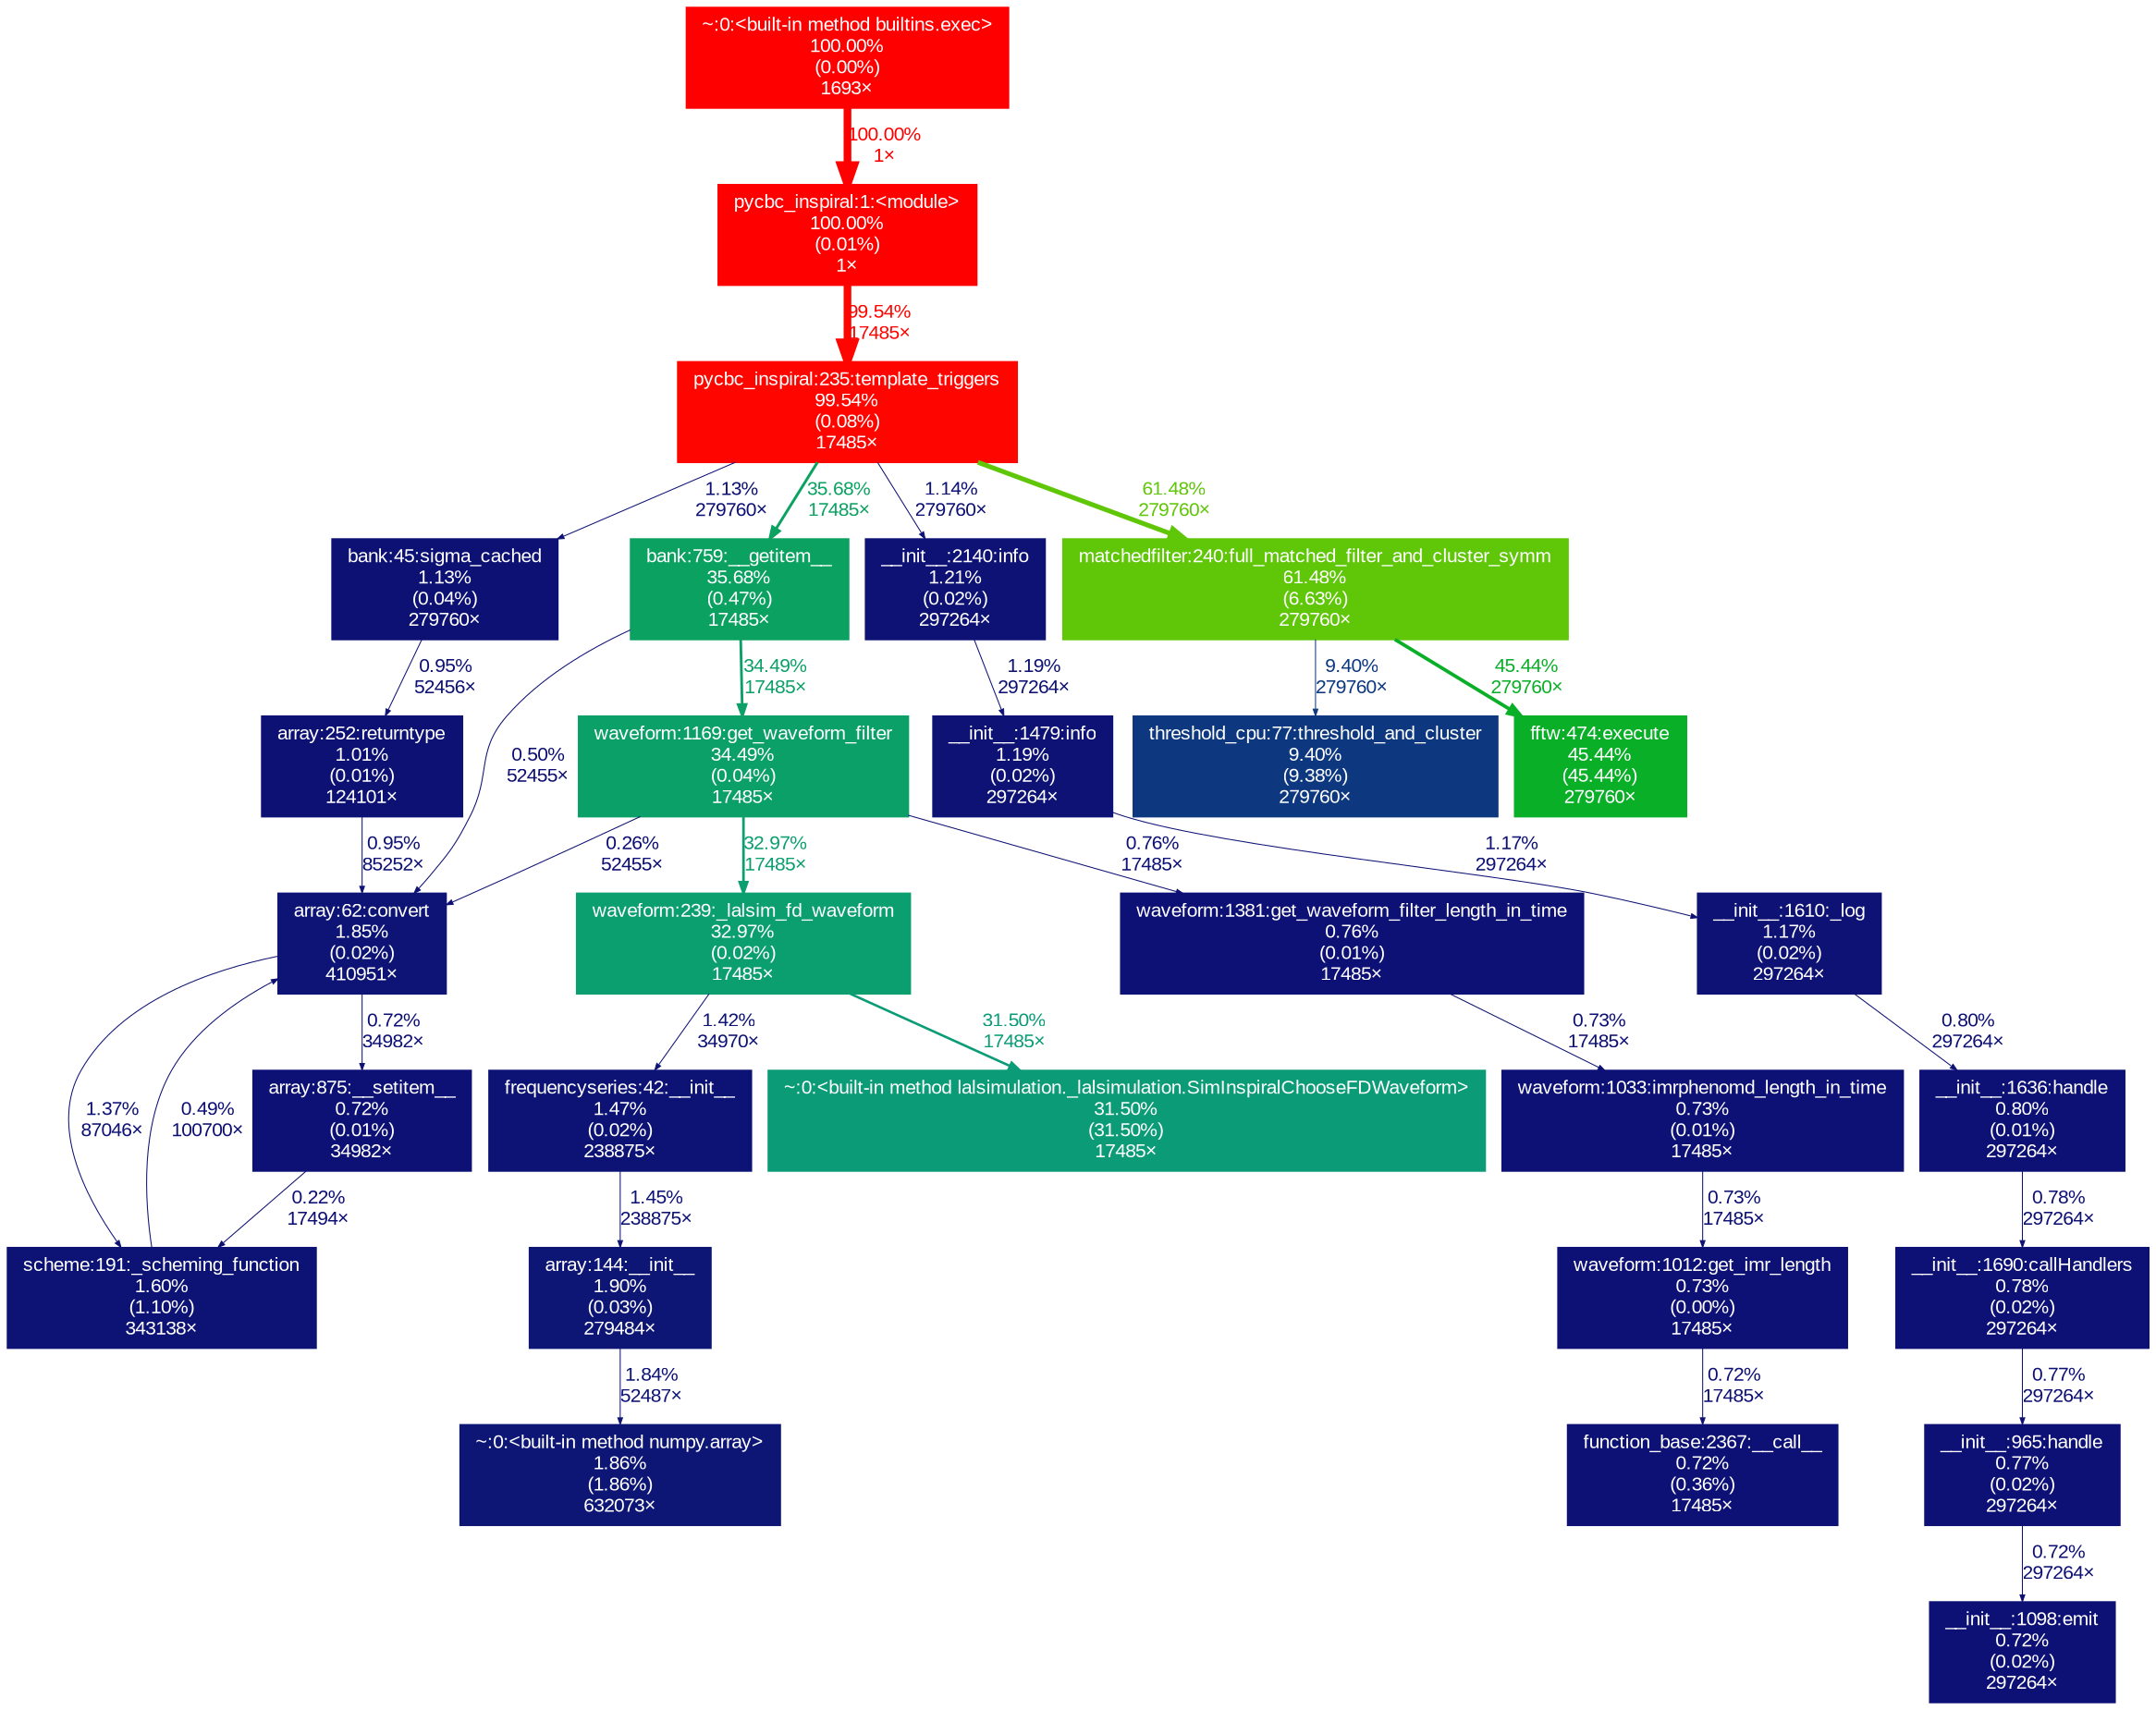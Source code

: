 digraph {
	graph [fontname=Arial, nodesep=0.125, ranksep=0.25];
	node [fontcolor=white, fontname=Arial, height=0, shape=box, style=filled, width=0];
	edge [fontname=Arial];
	590 [color="#ff0000", fontcolor="#ffffff", fontsize="10.00", label="pycbc_inspiral:1:<module>\n100.00%\n(0.01%)\n1×", tooltip="/Users/neereshkumarperla/miniconda3/envs/pycbc/bin/pycbc_inspiral"];
	590 -> 2440 [arrowsize="1.00", color="#fe0500", fontcolor="#fe0500", fontsize="10.00", label="99.54%\n17485×", labeldistance="3.98", penwidth="3.98"];
	1805 [color="#0d1375", fontcolor="#ffffff", fontsize="10.00", label="scheme:191:_scheming_function\n1.60%\n(1.10%)\n343138×", tooltip="/Users/neereshkumarperla/miniconda3/envs/pycbc/lib/python3.11/site-packages/pycbc/scheme.py"];
	1805 -> 4580 [arrowsize="0.35", color="#0d0f73", fontcolor="#0d0f73", fontsize="10.00", label="0.49%\n100700×", labeldistance="0.50", penwidth="0.50"];
	1881 [color="#ff0000", fontcolor="#ffffff", fontsize="10.00", label="~:0:<built-in method builtins.exec>\n100.00%\n(0.00%)\n1693×", tooltip="~"];
	1881 -> 590 [arrowsize="1.00", color="#ff0000", fontcolor="#ff0000", fontsize="10.00", label="100.00%\n1×", labeldistance="4.00", penwidth="4.00"];
	2057 [color="#0d1575", fontcolor="#ffffff", fontsize="10.00", label="array:144:__init__\n1.90%\n(0.03%)\n279484×", tooltip="/Users/neereshkumarperla/miniconda3/envs/pycbc/lib/python3.11/site-packages/pycbc/types/array.py"];
	2057 -> 2731 [arrowsize="0.35", color="#0d1475", fontcolor="#0d1475", fontsize="10.00", label="1.84%\n52487×", labeldistance="0.50", penwidth="0.50"];
	2058 [color="#0d1174", fontcolor="#ffffff", fontsize="10.00", label="bank:45:sigma_cached\n1.13%\n(0.04%)\n279760×", tooltip="/Users/neereshkumarperla/miniconda3/envs/pycbc/lib/python3.11/site-packages/pycbc/waveform/bank.py"];
	2058 -> 4581 [arrowsize="0.35", color="#0d1174", fontcolor="#0d1174", fontsize="10.00", label="0.95%\n52456×", labeldistance="0.50", penwidth="0.50"];
	2059 [color="#0ba261", fontcolor="#ffffff", fontsize="10.00", label="bank:759:__getitem__\n35.68%\n(0.47%)\n17485×", tooltip="/Users/neereshkumarperla/miniconda3/envs/pycbc/lib/python3.11/site-packages/pycbc/waveform/bank.py"];
	2059 -> 2451 [arrowsize="0.59", color="#0ba068", fontcolor="#0ba068", fontsize="10.00", label="34.49%\n17485×", labeldistance="1.38", penwidth="1.38"];
	2059 -> 4580 [arrowsize="0.35", color="#0d0f73", fontcolor="#0d0f73", fontsize="10.00", label="0.50%\n52455×", labeldistance="0.50", penwidth="0.50"];
	2301 [color="#0d1074", fontcolor="#ffffff", fontsize="10.00", label="array:875:__setitem__\n0.72%\n(0.01%)\n34982×", tooltip="/Users/neereshkumarperla/miniconda3/envs/pycbc/lib/python3.11/site-packages/pycbc/types/array.py"];
	2301 -> 1805 [arrowsize="0.35", color="#0d0e73", fontcolor="#0d0e73", fontsize="10.00", label="0.22%\n17494×", labeldistance="0.50", penwidth="0.50"];
	2325 [color="#0d1375", fontcolor="#ffffff", fontsize="10.00", label="frequencyseries:42:__init__\n1.47%\n(0.02%)\n238875×", tooltip="/Users/neereshkumarperla/miniconda3/envs/pycbc/lib/python3.11/site-packages/pycbc/types/frequencyseries.py"];
	2325 -> 2057 [arrowsize="0.35", color="#0d1375", fontcolor="#0d1375", fontsize="10.00", label="1.45%\n238875×", labeldistance="0.50", penwidth="0.50"];
	2367 [color="#0d1274", fontcolor="#ffffff", fontsize="10.00", label="__init__:2140:info\n1.21%\n(0.02%)\n297264×", tooltip="/Users/neereshkumarperla/miniconda3/envs/pycbc/lib/python3.11/logging/__init__.py"];
	2367 -> 3850 [arrowsize="0.35", color="#0d1274", fontcolor="#0d1274", fontsize="10.00", label="1.19%\n297264×", labeldistance="0.50", penwidth="0.50"];
	2383 [color="#5fc608", fontcolor="#ffffff", fontsize="10.00", label="matchedfilter:240:full_matched_filter_and_cluster_symm\n61.48%\n(6.63%)\n279760×", tooltip="/Users/neereshkumarperla/miniconda3/envs/pycbc/lib/python3.11/site-packages/pycbc/filter/matchedfilter.py"];
	2383 -> 4180 [arrowsize="0.35", color="#0d387f", fontcolor="#0d387f", fontsize="10.00", label="9.40%\n279760×", labeldistance="0.50", penwidth="0.50"];
	2383 -> 4961 [arrowsize="0.67", color="#0aaf28", fontcolor="#0aaf28", fontsize="10.00", label="45.44%\n279760×", labeldistance="1.82", penwidth="1.82"];
	2440 [color="#fe0500", fontcolor="#ffffff", fontsize="10.00", label="pycbc_inspiral:235:template_triggers\n99.54%\n(0.08%)\n17485×", tooltip="/Users/neereshkumarperla/miniconda3/envs/pycbc/bin/pycbc_inspiral"];
	2440 -> 2058 [arrowsize="0.35", color="#0d1174", fontcolor="#0d1174", fontsize="10.00", label="1.13%\n279760×", labeldistance="0.50", penwidth="0.50"];
	2440 -> 2059 [arrowsize="0.60", color="#0ba261", fontcolor="#0ba261", fontsize="10.00", label="35.68%\n17485×", labeldistance="1.43", penwidth="1.43"];
	2440 -> 2367 [arrowsize="0.35", color="#0d1174", fontcolor="#0d1174", fontsize="10.00", label="1.14%\n279760×", labeldistance="0.50", penwidth="0.50"];
	2440 -> 2383 [arrowsize="0.78", color="#5fc608", fontcolor="#5fc608", fontsize="10.00", label="61.48%\n279760×", labeldistance="2.46", penwidth="2.46"];
	2451 [color="#0ba068", fontcolor="#ffffff", fontsize="10.00", label="waveform:1169:get_waveform_filter\n34.49%\n(0.04%)\n17485×", tooltip="/Users/neereshkumarperla/miniconda3/envs/pycbc/lib/python3.11/site-packages/pycbc/waveform/waveform.py"];
	2451 -> 4580 [arrowsize="0.35", color="#0d0e73", fontcolor="#0d0e73", fontsize="10.00", label="0.26%\n52455×", labeldistance="0.50", penwidth="0.50"];
	2451 -> 6674 [arrowsize="0.57", color="#0b9e6f", fontcolor="#0b9e6f", fontsize="10.00", label="32.97%\n17485×", labeldistance="1.32", penwidth="1.32"];
	2451 -> 7772 [arrowsize="0.35", color="#0d1074", fontcolor="#0d1074", fontsize="10.00", label="0.76%\n17485×", labeldistance="0.50", penwidth="0.50"];
	2607 [color="#0d1074", fontcolor="#ffffff", fontsize="10.00", label="__init__:1098:emit\n0.72%\n(0.02%)\n297264×", tooltip="/Users/neereshkumarperla/miniconda3/envs/pycbc/lib/python3.11/logging/__init__.py"];
	2731 [color="#0d1575", fontcolor="#ffffff", fontsize="10.00", label="~:0:<built-in method numpy.array>\n1.86%\n(1.86%)\n632073×", tooltip="~"];
	3734 [color="#0d1074", fontcolor="#ffffff", fontsize="10.00", label="__init__:965:handle\n0.77%\n(0.02%)\n297264×", tooltip="/Users/neereshkumarperla/miniconda3/envs/pycbc/lib/python3.11/logging/__init__.py"];
	3734 -> 2607 [arrowsize="0.35", color="#0d1074", fontcolor="#0d1074", fontsize="10.00", label="0.72%\n297264×", labeldistance="0.50", penwidth="0.50"];
	3735 [color="#0d1074", fontcolor="#ffffff", fontsize="10.00", label="__init__:1636:handle\n0.80%\n(0.01%)\n297264×", tooltip="/Users/neereshkumarperla/miniconda3/envs/pycbc/lib/python3.11/logging/__init__.py"];
	3735 -> 3776 [arrowsize="0.35", color="#0d1074", fontcolor="#0d1074", fontsize="10.00", label="0.78%\n297264×", labeldistance="0.50", penwidth="0.50"];
	3749 [color="#0d1274", fontcolor="#ffffff", fontsize="10.00", label="__init__:1610:_log\n1.17%\n(0.02%)\n297264×", tooltip="/Users/neereshkumarperla/miniconda3/envs/pycbc/lib/python3.11/logging/__init__.py"];
	3749 -> 3735 [arrowsize="0.35", color="#0d1074", fontcolor="#0d1074", fontsize="10.00", label="0.80%\n297264×", labeldistance="0.50", penwidth="0.50"];
	3776 [color="#0d1074", fontcolor="#ffffff", fontsize="10.00", label="__init__:1690:callHandlers\n0.78%\n(0.02%)\n297264×", tooltip="/Users/neereshkumarperla/miniconda3/envs/pycbc/lib/python3.11/logging/__init__.py"];
	3776 -> 3734 [arrowsize="0.35", color="#0d1074", fontcolor="#0d1074", fontsize="10.00", label="0.77%\n297264×", labeldistance="0.50", penwidth="0.50"];
	3850 [color="#0d1274", fontcolor="#ffffff", fontsize="10.00", label="__init__:1479:info\n1.19%\n(0.02%)\n297264×", tooltip="/Users/neereshkumarperla/miniconda3/envs/pycbc/lib/python3.11/logging/__init__.py"];
	3850 -> 3749 [arrowsize="0.35", color="#0d1274", fontcolor="#0d1274", fontsize="10.00", label="1.17%\n297264×", labeldistance="0.50", penwidth="0.50"];
	4180 [color="#0d387f", fontcolor="#ffffff", fontsize="10.00", label="threshold_cpu:77:threshold_and_cluster\n9.40%\n(9.38%)\n279760×", tooltip="/Users/neereshkumarperla/miniconda3/envs/pycbc/lib/python3.11/site-packages/pycbc/events/threshold_cpu.py"];
	4382 [color="#0d1074", fontcolor="#ffffff", fontsize="10.00", label="function_base:2367:__call__\n0.72%\n(0.36%)\n17485×", tooltip="/Users/neereshkumarperla/miniconda3/envs/pycbc/lib/python3.11/site-packages/numpy/lib/function_base.py"];
	4383 [color="#0d1074", fontcolor="#ffffff", fontsize="10.00", label="waveform:1012:get_imr_length\n0.73%\n(0.00%)\n17485×", tooltip="/Users/neereshkumarperla/miniconda3/envs/pycbc/lib/python3.11/site-packages/pycbc/waveform/waveform.py"];
	4383 -> 4382 [arrowsize="0.35", color="#0d1074", fontcolor="#0d1074", fontsize="10.00", label="0.72%\n17485×", labeldistance="0.50", penwidth="0.50"];
	4580 [color="#0d1475", fontcolor="#ffffff", fontsize="10.00", label="array:62:convert\n1.85%\n(0.02%)\n410951×", tooltip="/Users/neereshkumarperla/miniconda3/envs/pycbc/lib/python3.11/site-packages/pycbc/types/array.py"];
	4580 -> 1805 [arrowsize="0.35", color="#0d1274", fontcolor="#0d1274", fontsize="10.00", label="1.37%\n87046×", labeldistance="0.50", penwidth="0.50"];
	4580 -> 2301 [arrowsize="0.35", color="#0d1074", fontcolor="#0d1074", fontsize="10.00", label="0.72%\n34982×", labeldistance="0.50", penwidth="0.50"];
	4581 [color="#0d1174", fontcolor="#ffffff", fontsize="10.00", label="array:252:returntype\n1.01%\n(0.01%)\n124101×", tooltip="/Users/neereshkumarperla/miniconda3/envs/pycbc/lib/python3.11/site-packages/pycbc/types/array.py"];
	4581 -> 4580 [arrowsize="0.35", color="#0d1174", fontcolor="#0d1174", fontsize="10.00", label="0.95%\n85252×", labeldistance="0.50", penwidth="0.50"];
	4961 [color="#0aaf28", fontcolor="#ffffff", fontsize="10.00", label="fftw:474:execute\n45.44%\n(45.44%)\n279760×", tooltip="/Users/neereshkumarperla/miniconda3/envs/pycbc/lib/python3.11/site-packages/pycbc/fft/fftw.py"];
	6674 [color="#0b9e6f", fontcolor="#ffffff", fontsize="10.00", label="waveform:239:_lalsim_fd_waveform\n32.97%\n(0.02%)\n17485×", tooltip="/Users/neereshkumarperla/miniconda3/envs/pycbc/lib/python3.11/site-packages/pycbc/waveform/waveform.py"];
	6674 -> 2325 [arrowsize="0.35", color="#0d1375", fontcolor="#0d1375", fontsize="10.00", label="1.42%\n34970×", labeldistance="0.50", penwidth="0.50"];
	6674 -> 7825 [arrowsize="0.56", color="#0b9c77", fontcolor="#0b9c77", fontsize="10.00", label="31.50%\n17485×", labeldistance="1.26", penwidth="1.26"];
	7772 [color="#0d1074", fontcolor="#ffffff", fontsize="10.00", label="waveform:1381:get_waveform_filter_length_in_time\n0.76%\n(0.01%)\n17485×", tooltip="/Users/neereshkumarperla/miniconda3/envs/pycbc/lib/python3.11/site-packages/pycbc/waveform/waveform.py"];
	7772 -> 7775 [arrowsize="0.35", color="#0d1074", fontcolor="#0d1074", fontsize="10.00", label="0.73%\n17485×", labeldistance="0.50", penwidth="0.50"];
	7775 [color="#0d1074", fontcolor="#ffffff", fontsize="10.00", label="waveform:1033:imrphenomd_length_in_time\n0.73%\n(0.01%)\n17485×", tooltip="/Users/neereshkumarperla/miniconda3/envs/pycbc/lib/python3.11/site-packages/pycbc/waveform/waveform.py"];
	7775 -> 4383 [arrowsize="0.35", color="#0d1074", fontcolor="#0d1074", fontsize="10.00", label="0.73%\n17485×", labeldistance="0.50", penwidth="0.50"];
	7825 [color="#0b9c77", fontcolor="#ffffff", fontsize="10.00", label="~:0:<built-in method lalsimulation._lalsimulation.SimInspiralChooseFDWaveform>\n31.50%\n(31.50%)\n17485×", tooltip="~"];
}
